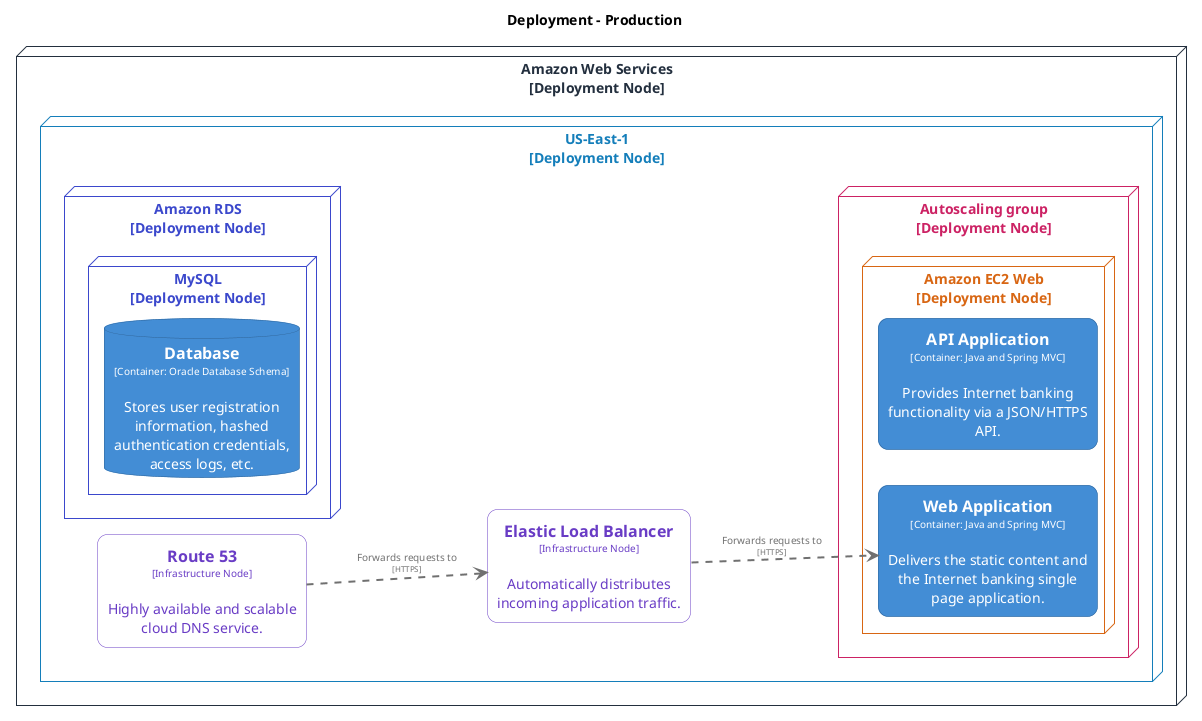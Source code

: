 @startuml
title Deployment - Production

left to right direction

skinparam {
  shadowing false
  arrowFontSize 10
  defaultTextAlignment center
  wrapWidth 200
  maxMessageSize 100
}

hide stereotype

skinparam rectangle<<Production.AmazonWebServices.USEast1.Autoscalinggroup.AmazonEC2Web.APIApplication_1>> {
  BackgroundColor #438dd5
  FontColor #ffffff
  BorderColor #2e6295
  roundCorner 20
}
skinparam node<<Production.AmazonWebServices.USEast1.Autoscalinggroup.AmazonEC2Web>> {
  BackgroundColor #ffffff
  FontColor #d86613
  BorderColor #d86613
  roundCorner 20
}
skinparam node<<Production.AmazonWebServices.USEast1.AmazonRDS>> {
  BackgroundColor #ffffff
  FontColor #3b48cc
  BorderColor #3b48cc
  roundCorner 20
}
skinparam node<<Production.AmazonWebServices>> {
  BackgroundColor #ffffff
  FontColor #232f3e
  BorderColor #232f3e
  roundCorner 20
}
skinparam node<<Production.AmazonWebServices.USEast1.Autoscalinggroup>> {
  BackgroundColor #ffffff
  FontColor #cc2264
  BorderColor #cc2264
  roundCorner 20
}
skinparam database<<Production.AmazonWebServices.USEast1.AmazonRDS.MySQL.Database_1>> {
  BackgroundColor #438dd5
  FontColor #ffffff
  BorderColor #2e6295
}
skinparam rectangle<<Production.AmazonWebServices.USEast1.ElasticLoadBalancer>> {
  BackgroundColor #ffffff
  FontColor #693cc5
  BorderColor #693cc5
  roundCorner 20
}
skinparam node<<Production.AmazonWebServices.USEast1.AmazonRDS.MySQL>> {
  BackgroundColor #ffffff
  FontColor #3b48cc
  BorderColor #3b48cc
  roundCorner 20
}
skinparam rectangle<<Production.AmazonWebServices.USEast1.Route53>> {
  BackgroundColor #ffffff
  FontColor #693cc5
  BorderColor #693cc5
  roundCorner 20
}
skinparam node<<Production.AmazonWebServices.USEast1>> {
  BackgroundColor #ffffff
  FontColor #147eba
  BorderColor #147eba
  roundCorner 20
}
skinparam rectangle<<Production.AmazonWebServices.USEast1.Autoscalinggroup.AmazonEC2Web.WebApplication_1>> {
  BackgroundColor #438dd5
  FontColor #ffffff
  BorderColor #2e6295
  roundCorner 20
}

node "Amazon Web Services\n[Deployment Node]" <<Production.AmazonWebServices>> as Production.AmazonWebServices {
  node "US-East-1\n[Deployment Node]" <<Production.AmazonWebServices.USEast1>> as Production.AmazonWebServices.USEast1 {
    node "Amazon RDS\n[Deployment Node]" <<Production.AmazonWebServices.USEast1.AmazonRDS>> as Production.AmazonWebServices.USEast1.AmazonRDS {
      node "MySQL\n[Deployment Node]" <<Production.AmazonWebServices.USEast1.AmazonRDS.MySQL>> as Production.AmazonWebServices.USEast1.AmazonRDS.MySQL {
        database "==Database\n<size:10>[Container: Oracle Database Schema]</size>\n\nStores user registration information, hashed authentication credentials, access logs, etc." <<Production.AmazonWebServices.USEast1.AmazonRDS.MySQL.Database_1>> as Production.AmazonWebServices.USEast1.AmazonRDS.MySQL.Database_1
      }

    }

    node "Autoscaling group\n[Deployment Node]" <<Production.AmazonWebServices.USEast1.Autoscalinggroup>> as Production.AmazonWebServices.USEast1.Autoscalinggroup {
      node "Amazon EC2 Web\n[Deployment Node]" <<Production.AmazonWebServices.USEast1.Autoscalinggroup.AmazonEC2Web>> as Production.AmazonWebServices.USEast1.Autoscalinggroup.AmazonEC2Web {
        rectangle "==API Application\n<size:10>[Container: Java and Spring MVC]</size>\n\nProvides Internet banking functionality via a JSON/HTTPS API." <<Production.AmazonWebServices.USEast1.Autoscalinggroup.AmazonEC2Web.APIApplication_1>> as Production.AmazonWebServices.USEast1.Autoscalinggroup.AmazonEC2Web.APIApplication_1
        rectangle "==Web Application\n<size:10>[Container: Java and Spring MVC]</size>\n\nDelivers the static content and the Internet banking single page application." <<Production.AmazonWebServices.USEast1.Autoscalinggroup.AmazonEC2Web.WebApplication_1>> as Production.AmazonWebServices.USEast1.Autoscalinggroup.AmazonEC2Web.WebApplication_1
      }

    }

    rectangle "==Elastic Load Balancer\n<size:10>[Infrastructure Node]</size>\n\nAutomatically distributes incoming application traffic." <<Production.AmazonWebServices.USEast1.ElasticLoadBalancer>> as Production.AmazonWebServices.USEast1.ElasticLoadBalancer
    rectangle "==Route 53\n<size:10>[Infrastructure Node]</size>\n\nHighly available and scalable cloud DNS service." <<Production.AmazonWebServices.USEast1.Route53>> as Production.AmazonWebServices.USEast1.Route53
  }

}

Production.AmazonWebServices.USEast1.Route53 .[#707070,thickness=2].> Production.AmazonWebServices.USEast1.ElasticLoadBalancer : "<color:#707070>Forwards requests to\n<color:#707070><size:8>[HTTPS]</size>"
Production.AmazonWebServices.USEast1.ElasticLoadBalancer .[#707070,thickness=2].> Production.AmazonWebServices.USEast1.Autoscalinggroup.AmazonEC2Web.WebApplication_1 : "<color:#707070>Forwards requests to\n<color:#707070><size:8>[HTTPS]</size>"
@enduml
